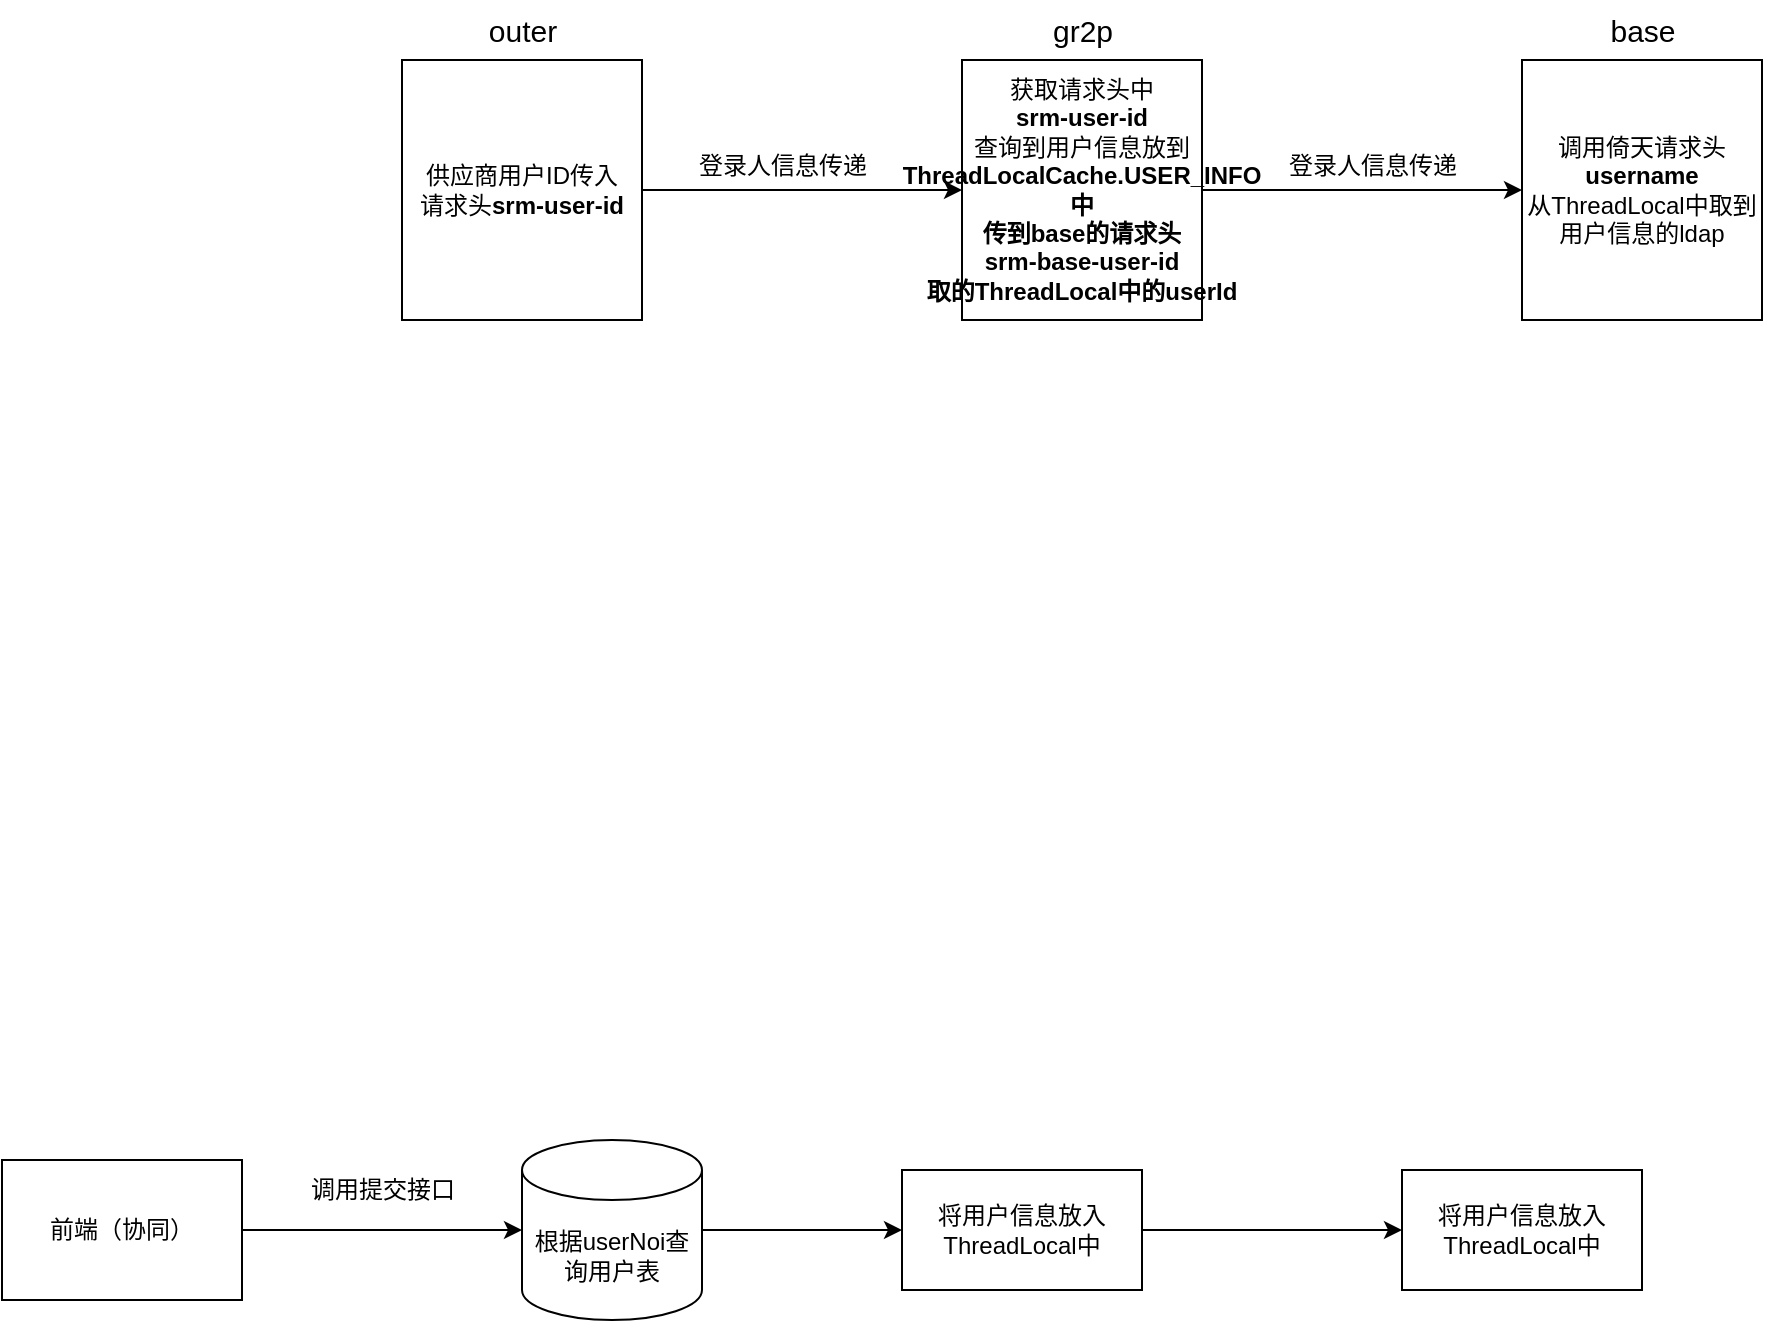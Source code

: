 <mxfile version="24.7.16">
  <diagram name="第 1 页" id="oQWBRpExy0dYVuaQFnPu">
    <mxGraphModel dx="1434" dy="841" grid="1" gridSize="10" guides="1" tooltips="1" connect="1" arrows="1" fold="1" page="1" pageScale="1" pageWidth="5000" pageHeight="20000" math="0" shadow="0">
      <root>
        <mxCell id="0" />
        <mxCell id="1" parent="0" />
        <mxCell id="qF1O0gJKwTEx5X9vgZdj-10" style="edgeStyle=orthogonalEdgeStyle;rounded=0;orthogonalLoop=1;jettySize=auto;html=1;entryX=0;entryY=0.5;entryDx=0;entryDy=0;" edge="1" parent="1" source="qF1O0gJKwTEx5X9vgZdj-6" target="qF1O0gJKwTEx5X9vgZdj-8">
          <mxGeometry relative="1" as="geometry" />
        </mxCell>
        <mxCell id="qF1O0gJKwTEx5X9vgZdj-6" value="供应商用户ID传入&lt;div&gt;请求头&lt;b&gt;srm-user-id&lt;/b&gt;&lt;/div&gt;" style="rounded=0;whiteSpace=wrap;html=1;" vertex="1" parent="1">
          <mxGeometry x="390" y="870" width="120" height="130" as="geometry" />
        </mxCell>
        <mxCell id="qF1O0gJKwTEx5X9vgZdj-7" value="&lt;font style=&quot;font-size: 15px;&quot;&gt;outer&lt;/font&gt;" style="text;html=1;align=center;verticalAlign=middle;resizable=0;points=[];autosize=1;strokeColor=none;fillColor=none;" vertex="1" parent="1">
          <mxGeometry x="420" y="840" width="60" height="30" as="geometry" />
        </mxCell>
        <mxCell id="qF1O0gJKwTEx5X9vgZdj-13" style="edgeStyle=orthogonalEdgeStyle;rounded=0;orthogonalLoop=1;jettySize=auto;html=1;entryX=0;entryY=0.5;entryDx=0;entryDy=0;" edge="1" parent="1" source="qF1O0gJKwTEx5X9vgZdj-8" target="qF1O0gJKwTEx5X9vgZdj-11">
          <mxGeometry relative="1" as="geometry" />
        </mxCell>
        <mxCell id="qF1O0gJKwTEx5X9vgZdj-8" value="获取请求头中&lt;div&gt;&lt;b&gt;srm-user-id&lt;/b&gt;&lt;/div&gt;&lt;div&gt;查询到用户信息放到&lt;/div&gt;&lt;div&gt;&lt;b&gt;ThreadLocalCache.USER_INFO中&lt;/b&gt;&lt;br&gt;&lt;/div&gt;&lt;div&gt;&lt;b&gt;传到base的请求头&lt;/b&gt;&lt;/div&gt;&lt;div&gt;&lt;span style=&quot;background-color: initial;&quot;&gt;&lt;b&gt;srm-base-user-id&lt;/b&gt;&lt;/span&gt;&lt;/div&gt;&lt;div&gt;&lt;span style=&quot;background-color: initial;&quot;&gt;&lt;b&gt;取的ThreadLocal中的userId&lt;/b&gt;&lt;/span&gt;&lt;/div&gt;" style="rounded=0;whiteSpace=wrap;html=1;" vertex="1" parent="1">
          <mxGeometry x="670" y="870" width="120" height="130" as="geometry" />
        </mxCell>
        <mxCell id="qF1O0gJKwTEx5X9vgZdj-9" value="&lt;font style=&quot;font-size: 15px;&quot;&gt;gr2p&lt;/font&gt;" style="text;html=1;align=center;verticalAlign=middle;resizable=0;points=[];autosize=1;strokeColor=none;fillColor=none;" vertex="1" parent="1">
          <mxGeometry x="705" y="840" width="50" height="30" as="geometry" />
        </mxCell>
        <mxCell id="qF1O0gJKwTEx5X9vgZdj-11" value="调用倚天请求头&lt;div&gt;&lt;b&gt;username&lt;/b&gt;&lt;/div&gt;&lt;div&gt;从ThreadLocal中取到用户信息的ldap&lt;/div&gt;" style="rounded=0;whiteSpace=wrap;html=1;" vertex="1" parent="1">
          <mxGeometry x="950" y="870" width="120" height="130" as="geometry" />
        </mxCell>
        <mxCell id="qF1O0gJKwTEx5X9vgZdj-12" value="&lt;font style=&quot;font-size: 15px;&quot;&gt;base&lt;/font&gt;" style="text;html=1;align=center;verticalAlign=middle;resizable=0;points=[];autosize=1;strokeColor=none;fillColor=none;" vertex="1" parent="1">
          <mxGeometry x="980" y="840" width="60" height="30" as="geometry" />
        </mxCell>
        <mxCell id="qF1O0gJKwTEx5X9vgZdj-14" value="登录人信息传递" style="text;html=1;align=center;verticalAlign=middle;resizable=0;points=[];autosize=1;strokeColor=none;fillColor=none;" vertex="1" parent="1">
          <mxGeometry x="525" y="908" width="110" height="30" as="geometry" />
        </mxCell>
        <mxCell id="qF1O0gJKwTEx5X9vgZdj-15" value="登录人信息传递" style="text;html=1;align=center;verticalAlign=middle;resizable=0;points=[];autosize=1;strokeColor=none;fillColor=none;" vertex="1" parent="1">
          <mxGeometry x="820" y="908" width="110" height="30" as="geometry" />
        </mxCell>
        <mxCell id="qF1O0gJKwTEx5X9vgZdj-18" value="" style="edgeStyle=orthogonalEdgeStyle;rounded=0;orthogonalLoop=1;jettySize=auto;html=1;entryX=0;entryY=0.5;entryDx=0;entryDy=0;entryPerimeter=0;" edge="1" parent="1" source="qF1O0gJKwTEx5X9vgZdj-16" target="qF1O0gJKwTEx5X9vgZdj-21">
          <mxGeometry relative="1" as="geometry">
            <mxPoint x="430" y="1450" as="targetPoint" />
          </mxGeometry>
        </mxCell>
        <mxCell id="qF1O0gJKwTEx5X9vgZdj-16" value="前端（协同）" style="rounded=0;whiteSpace=wrap;html=1;" vertex="1" parent="1">
          <mxGeometry x="190" y="1420" width="120" height="70" as="geometry" />
        </mxCell>
        <mxCell id="qF1O0gJKwTEx5X9vgZdj-19" value="调用提交接口" style="text;html=1;align=center;verticalAlign=middle;resizable=0;points=[];autosize=1;strokeColor=none;fillColor=none;" vertex="1" parent="1">
          <mxGeometry x="330" y="1420" width="100" height="30" as="geometry" />
        </mxCell>
        <mxCell id="qF1O0gJKwTEx5X9vgZdj-24" value="" style="edgeStyle=orthogonalEdgeStyle;rounded=0;orthogonalLoop=1;jettySize=auto;html=1;" edge="1" parent="1" source="qF1O0gJKwTEx5X9vgZdj-21" target="qF1O0gJKwTEx5X9vgZdj-23">
          <mxGeometry relative="1" as="geometry" />
        </mxCell>
        <mxCell id="qF1O0gJKwTEx5X9vgZdj-21" value="根据userNoi查询用户表" style="shape=cylinder3;whiteSpace=wrap;html=1;boundedLbl=1;backgroundOutline=1;size=15;" vertex="1" parent="1">
          <mxGeometry x="450" y="1410" width="90" height="90" as="geometry" />
        </mxCell>
        <mxCell id="qF1O0gJKwTEx5X9vgZdj-26" value="" style="edgeStyle=orthogonalEdgeStyle;rounded=0;orthogonalLoop=1;jettySize=auto;html=1;" edge="1" parent="1" source="qF1O0gJKwTEx5X9vgZdj-23" target="qF1O0gJKwTEx5X9vgZdj-25">
          <mxGeometry relative="1" as="geometry" />
        </mxCell>
        <mxCell id="qF1O0gJKwTEx5X9vgZdj-23" value="将用户信息放入ThreadLocal中" style="whiteSpace=wrap;html=1;" vertex="1" parent="1">
          <mxGeometry x="640" y="1425" width="120" height="60" as="geometry" />
        </mxCell>
        <mxCell id="qF1O0gJKwTEx5X9vgZdj-25" value="将用户信息放入ThreadLocal中" style="whiteSpace=wrap;html=1;" vertex="1" parent="1">
          <mxGeometry x="890" y="1425" width="120" height="60" as="geometry" />
        </mxCell>
      </root>
    </mxGraphModel>
  </diagram>
</mxfile>
